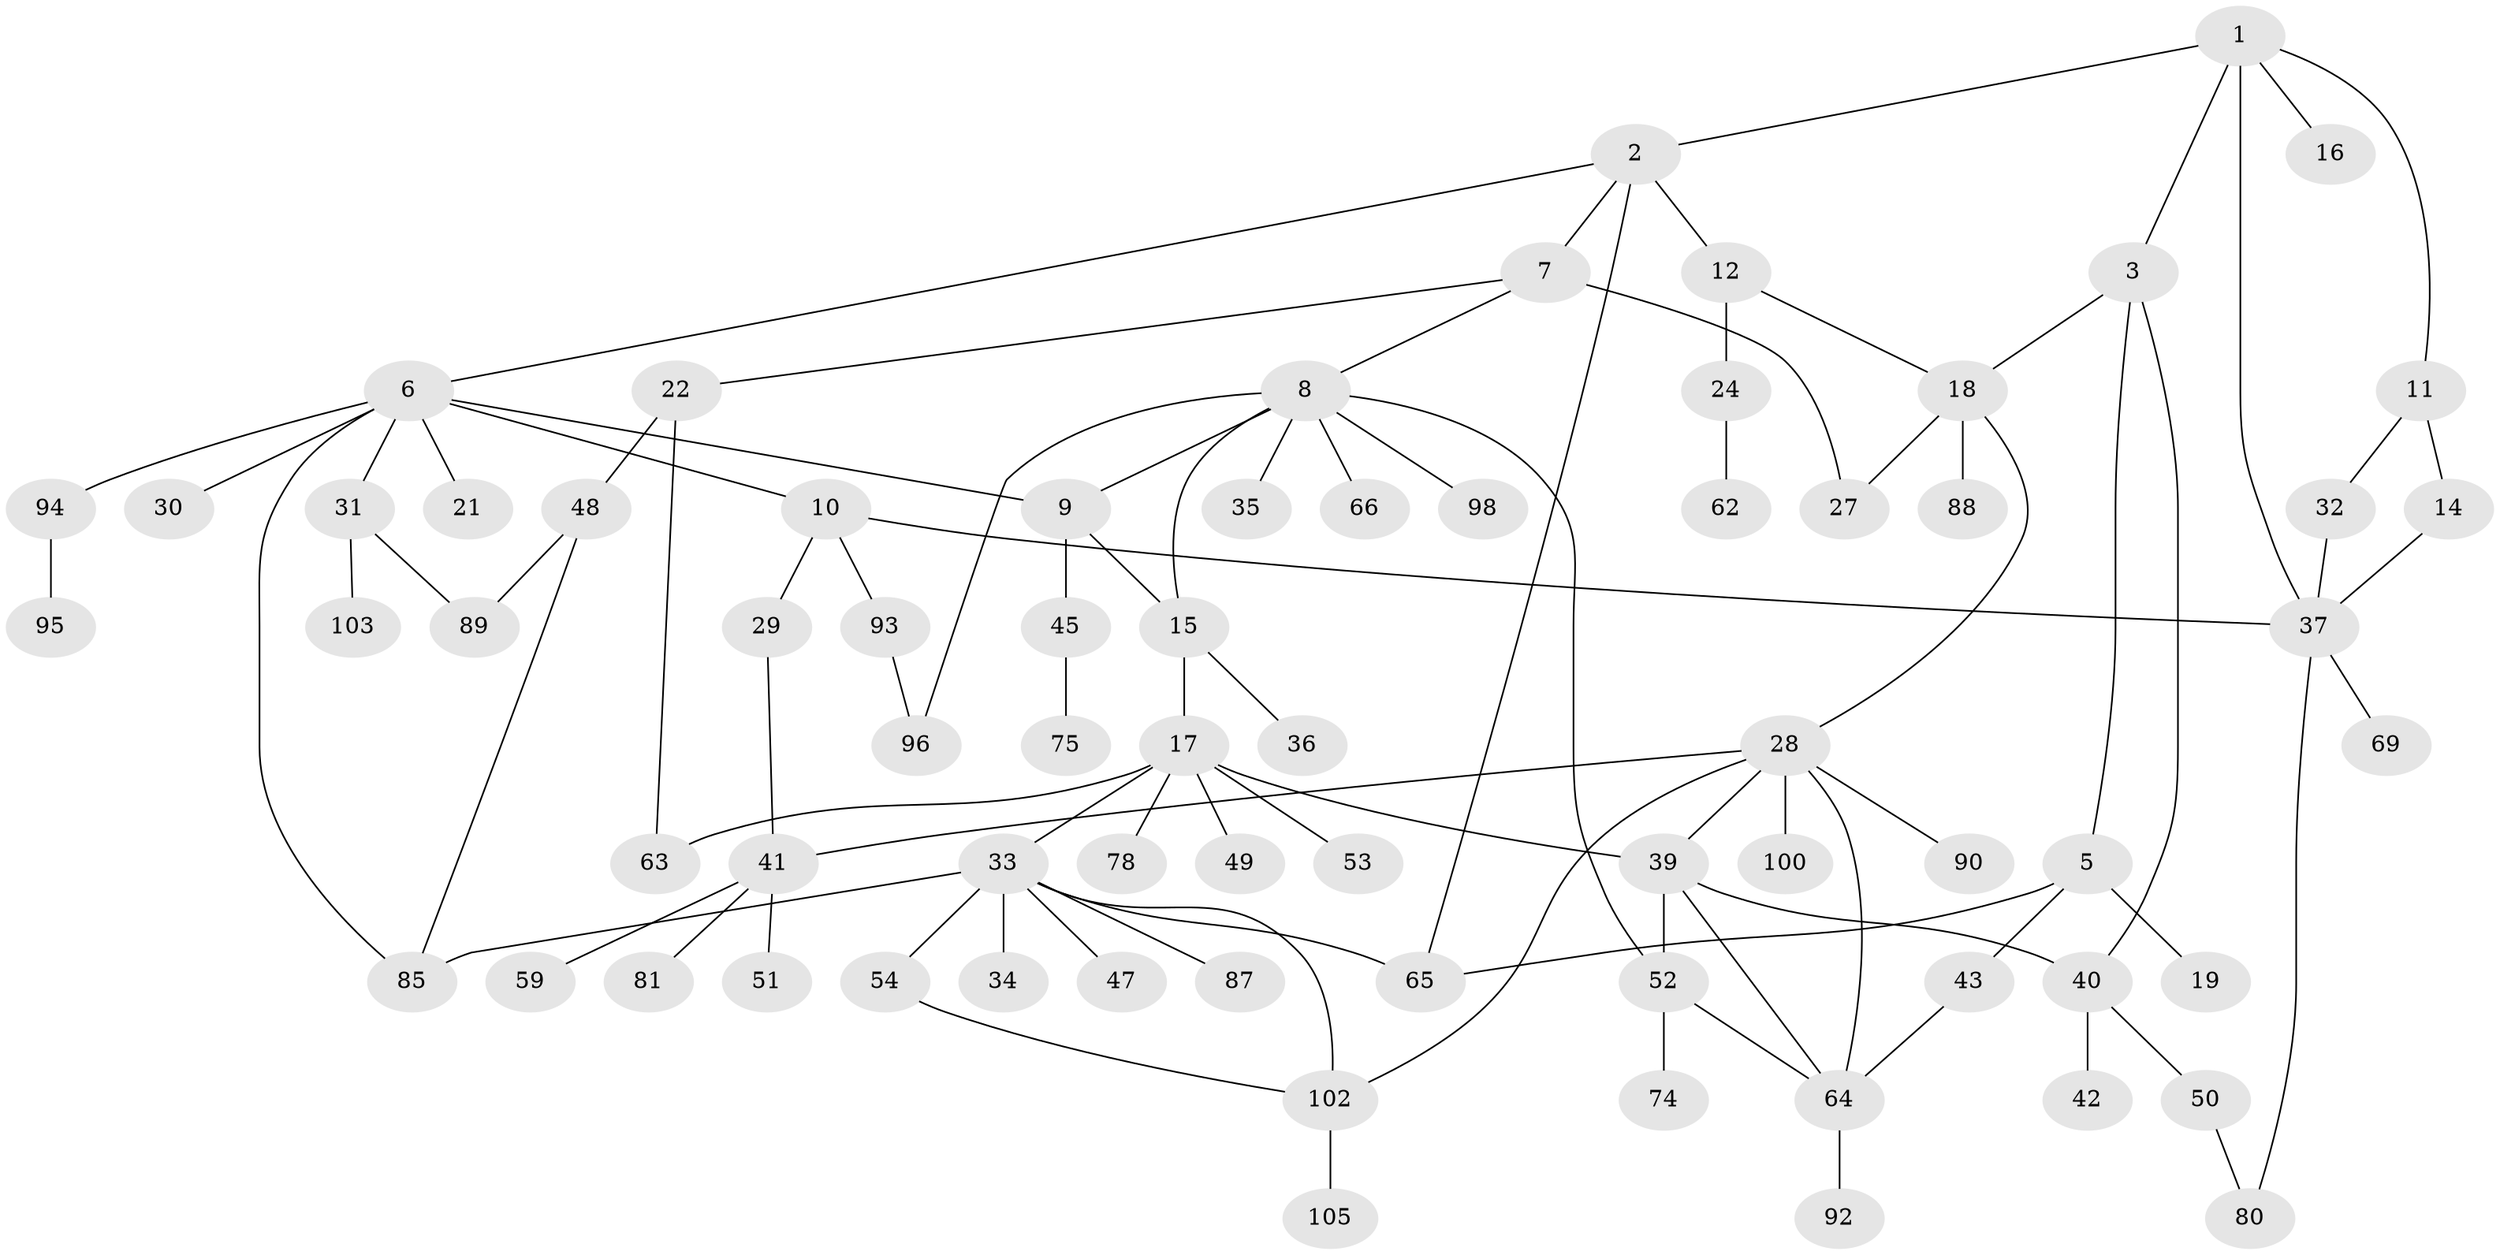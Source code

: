 // Generated by graph-tools (version 1.1) at 2025/51/02/27/25 19:51:38]
// undirected, 72 vertices, 95 edges
graph export_dot {
graph [start="1"]
  node [color=gray90,style=filled];
  1 [super="+61"];
  2 [super="+4"];
  3 [super="+20"];
  5 [super="+56"];
  6 [super="+72"];
  7 [super="+91"];
  8 [super="+13"];
  9 [super="+82"];
  10 [super="+60"];
  11;
  12 [super="+38"];
  14 [super="+23"];
  15 [super="+83"];
  16;
  17 [super="+25"];
  18 [super="+55"];
  19;
  21;
  22 [super="+26"];
  24 [super="+58"];
  27 [super="+84"];
  28 [super="+97"];
  29;
  30 [super="+77"];
  31 [super="+76"];
  32 [super="+68"];
  33 [super="+44"];
  34;
  35;
  36;
  37 [super="+46"];
  39 [super="+101"];
  40 [super="+70"];
  41 [super="+57"];
  42;
  43;
  45;
  47;
  48 [super="+79"];
  49;
  50 [super="+67"];
  51;
  52;
  53;
  54;
  59 [super="+99"];
  62;
  63;
  64 [super="+86"];
  65 [super="+73"];
  66;
  69 [super="+71"];
  74;
  75;
  78;
  80;
  81;
  85;
  87;
  88;
  89;
  90;
  92;
  93;
  94;
  95;
  96;
  98;
  100;
  102 [super="+104"];
  103;
  105;
  1 -- 2;
  1 -- 3;
  1 -- 11;
  1 -- 16;
  1 -- 37;
  2 -- 7;
  2 -- 12;
  2 -- 65;
  2 -- 6;
  3 -- 5;
  3 -- 18;
  3 -- 40;
  5 -- 19;
  5 -- 43;
  5 -- 65 [weight=2];
  6 -- 9;
  6 -- 10;
  6 -- 21;
  6 -- 30;
  6 -- 31;
  6 -- 85;
  6 -- 94;
  7 -- 8;
  7 -- 22;
  7 -- 27 [weight=2];
  8 -- 52;
  8 -- 96;
  8 -- 66;
  8 -- 35;
  8 -- 98;
  8 -- 9;
  8 -- 15;
  9 -- 45;
  9 -- 15;
  10 -- 29;
  10 -- 93;
  10 -- 37;
  11 -- 14;
  11 -- 32;
  12 -- 18;
  12 -- 24;
  14 -- 37;
  15 -- 17;
  15 -- 36;
  17 -- 33;
  17 -- 53;
  17 -- 63;
  17 -- 78;
  17 -- 39;
  17 -- 49;
  18 -- 28;
  18 -- 88;
  18 -- 27;
  22 -- 63;
  22 -- 48;
  24 -- 62;
  28 -- 90;
  28 -- 102;
  28 -- 39;
  28 -- 64;
  28 -- 100;
  28 -- 41;
  29 -- 41;
  31 -- 103;
  31 -- 89;
  32 -- 37;
  33 -- 34;
  33 -- 47;
  33 -- 87;
  33 -- 85;
  33 -- 102;
  33 -- 54;
  33 -- 65;
  37 -- 80;
  37 -- 69;
  39 -- 40;
  39 -- 64;
  39 -- 52;
  40 -- 42;
  40 -- 50;
  41 -- 51;
  41 -- 59;
  41 -- 81;
  43 -- 64;
  45 -- 75;
  48 -- 89;
  48 -- 85;
  50 -- 80;
  52 -- 74;
  52 -- 64;
  54 -- 102;
  64 -- 92;
  93 -- 96;
  94 -- 95;
  102 -- 105;
}
